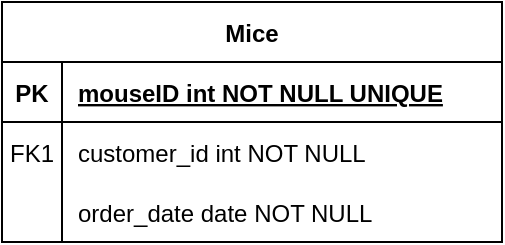 <mxfile version="20.6.0" type="device"><diagram id="R2lEEEUBdFMjLlhIrx00" name="Page-1"><mxGraphModel dx="864" dy="821" grid="1" gridSize="10" guides="1" tooltips="1" connect="1" arrows="1" fold="1" page="1" pageScale="1" pageWidth="850" pageHeight="1100" math="0" shadow="0" extFonts="Permanent Marker^https://fonts.googleapis.com/css?family=Permanent+Marker"><root><mxCell id="0"/><mxCell id="1" parent="0"/><mxCell id="wnUW7lfRuYJdk7ENXX2--3" value="Mice" style="shape=table;startSize=30;container=1;collapsible=1;childLayout=tableLayout;fixedRows=1;rowLines=0;fontStyle=1;align=center;resizeLast=1;" vertex="1" parent="1"><mxGeometry x="150" y="200" width="250" height="120" as="geometry"/></mxCell><mxCell id="wnUW7lfRuYJdk7ENXX2--4" value="" style="shape=partialRectangle;collapsible=0;dropTarget=0;pointerEvents=0;fillColor=none;points=[[0,0.5],[1,0.5]];portConstraint=eastwest;top=0;left=0;right=0;bottom=1;" vertex="1" parent="wnUW7lfRuYJdk7ENXX2--3"><mxGeometry y="30" width="250" height="30" as="geometry"/></mxCell><mxCell id="wnUW7lfRuYJdk7ENXX2--5" value="PK" style="shape=partialRectangle;overflow=hidden;connectable=0;fillColor=none;top=0;left=0;bottom=0;right=0;fontStyle=1;" vertex="1" parent="wnUW7lfRuYJdk7ENXX2--4"><mxGeometry width="30" height="30" as="geometry"><mxRectangle width="30" height="30" as="alternateBounds"/></mxGeometry></mxCell><mxCell id="wnUW7lfRuYJdk7ENXX2--6" value="mouseID int NOT NULL UNIQUE" style="shape=partialRectangle;overflow=hidden;connectable=0;fillColor=none;top=0;left=0;bottom=0;right=0;align=left;spacingLeft=6;fontStyle=5;" vertex="1" parent="wnUW7lfRuYJdk7ENXX2--4"><mxGeometry x="30" width="220" height="30" as="geometry"><mxRectangle width="220" height="30" as="alternateBounds"/></mxGeometry></mxCell><mxCell id="wnUW7lfRuYJdk7ENXX2--7" value="" style="shape=partialRectangle;collapsible=0;dropTarget=0;pointerEvents=0;fillColor=none;points=[[0,0.5],[1,0.5]];portConstraint=eastwest;top=0;left=0;right=0;bottom=0;" vertex="1" parent="wnUW7lfRuYJdk7ENXX2--3"><mxGeometry y="60" width="250" height="30" as="geometry"/></mxCell><mxCell id="wnUW7lfRuYJdk7ENXX2--8" value="FK1" style="shape=partialRectangle;overflow=hidden;connectable=0;fillColor=none;top=0;left=0;bottom=0;right=0;" vertex="1" parent="wnUW7lfRuYJdk7ENXX2--7"><mxGeometry width="30" height="30" as="geometry"><mxRectangle width="30" height="30" as="alternateBounds"/></mxGeometry></mxCell><mxCell id="wnUW7lfRuYJdk7ENXX2--9" value="customer_id int NOT NULL" style="shape=partialRectangle;overflow=hidden;connectable=0;fillColor=none;top=0;left=0;bottom=0;right=0;align=left;spacingLeft=6;" vertex="1" parent="wnUW7lfRuYJdk7ENXX2--7"><mxGeometry x="30" width="220" height="30" as="geometry"><mxRectangle width="220" height="30" as="alternateBounds"/></mxGeometry></mxCell><mxCell id="wnUW7lfRuYJdk7ENXX2--10" value="" style="shape=partialRectangle;collapsible=0;dropTarget=0;pointerEvents=0;fillColor=none;points=[[0,0.5],[1,0.5]];portConstraint=eastwest;top=0;left=0;right=0;bottom=0;" vertex="1" parent="wnUW7lfRuYJdk7ENXX2--3"><mxGeometry y="90" width="250" height="30" as="geometry"/></mxCell><mxCell id="wnUW7lfRuYJdk7ENXX2--11" value="" style="shape=partialRectangle;overflow=hidden;connectable=0;fillColor=none;top=0;left=0;bottom=0;right=0;" vertex="1" parent="wnUW7lfRuYJdk7ENXX2--10"><mxGeometry width="30" height="30" as="geometry"><mxRectangle width="30" height="30" as="alternateBounds"/></mxGeometry></mxCell><mxCell id="wnUW7lfRuYJdk7ENXX2--12" value="order_date date NOT NULL" style="shape=partialRectangle;overflow=hidden;connectable=0;fillColor=none;top=0;left=0;bottom=0;right=0;align=left;spacingLeft=6;" vertex="1" parent="wnUW7lfRuYJdk7ENXX2--10"><mxGeometry x="30" width="220" height="30" as="geometry"><mxRectangle width="220" height="30" as="alternateBounds"/></mxGeometry></mxCell></root></mxGraphModel></diagram></mxfile>